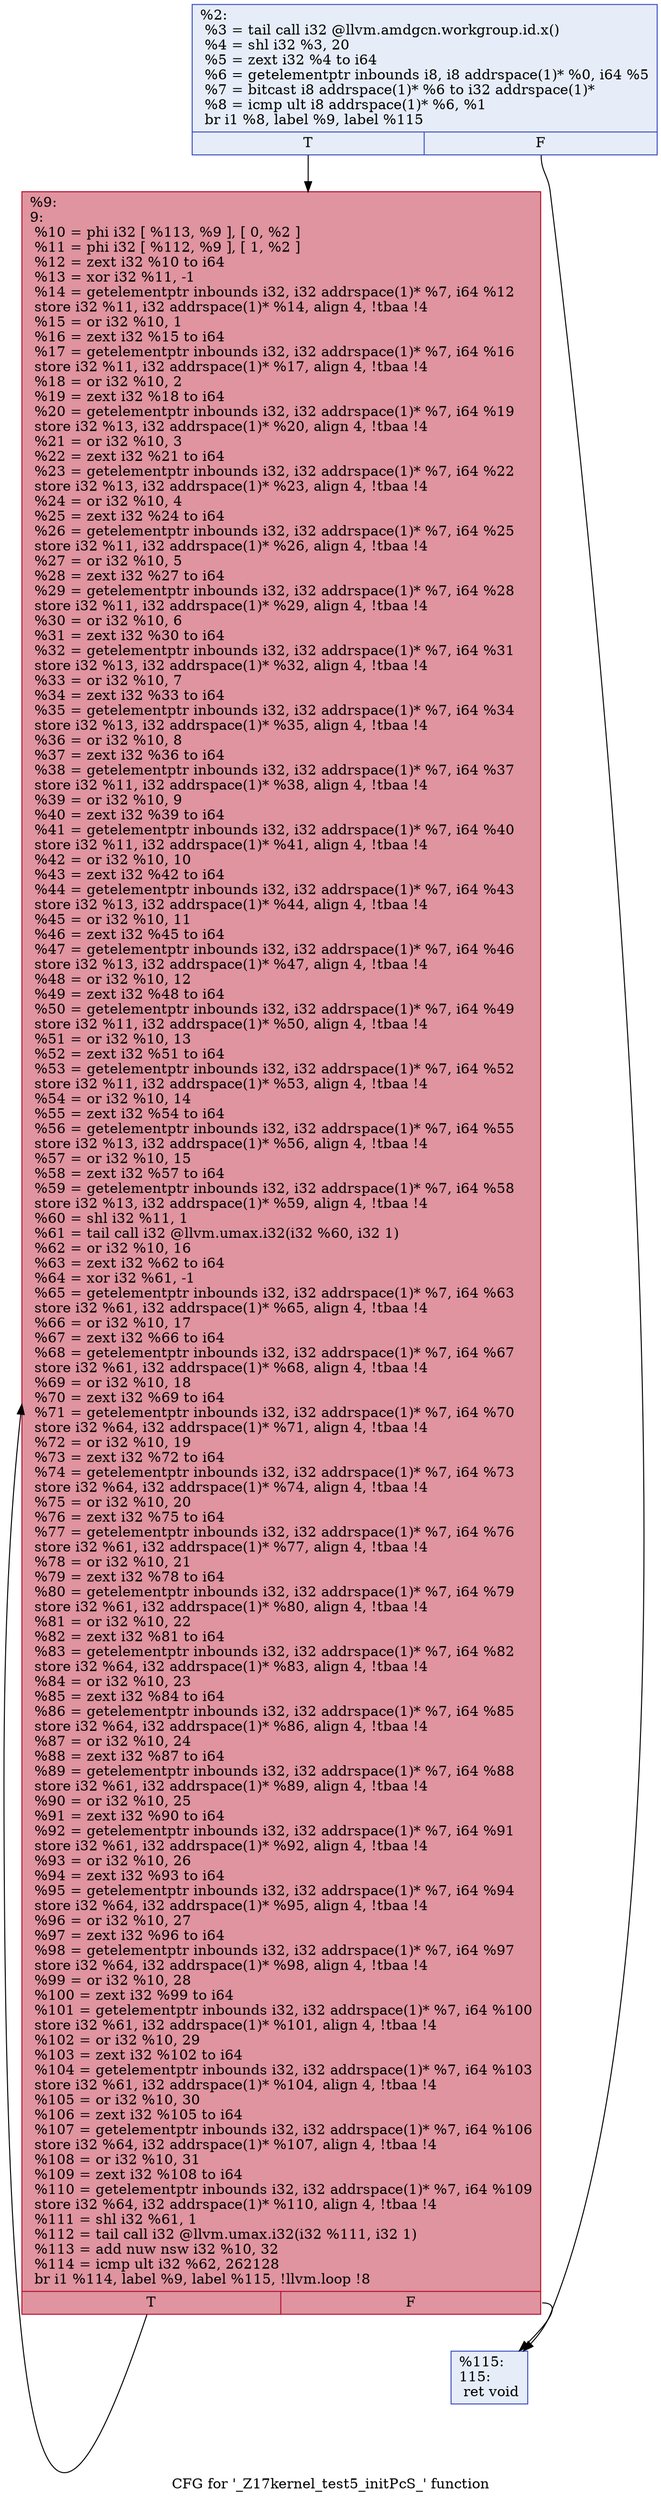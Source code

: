 digraph "CFG for '_Z17kernel_test5_initPcS_' function" {
	label="CFG for '_Z17kernel_test5_initPcS_' function";

	Node0x56fc470 [shape=record,color="#3d50c3ff", style=filled, fillcolor="#c7d7f070",label="{%2:\l  %3 = tail call i32 @llvm.amdgcn.workgroup.id.x()\l  %4 = shl i32 %3, 20\l  %5 = zext i32 %4 to i64\l  %6 = getelementptr inbounds i8, i8 addrspace(1)* %0, i64 %5\l  %7 = bitcast i8 addrspace(1)* %6 to i32 addrspace(1)*\l  %8 = icmp ult i8 addrspace(1)* %6, %1\l  br i1 %8, label %9, label %115\l|{<s0>T|<s1>F}}"];
	Node0x56fc470:s0 -> Node0x56fcd50;
	Node0x56fc470:s1 -> Node0x56fd080;
	Node0x56fcd50 [shape=record,color="#b70d28ff", style=filled, fillcolor="#b70d2870",label="{%9:\l9:                                                \l  %10 = phi i32 [ %113, %9 ], [ 0, %2 ]\l  %11 = phi i32 [ %112, %9 ], [ 1, %2 ]\l  %12 = zext i32 %10 to i64\l  %13 = xor i32 %11, -1\l  %14 = getelementptr inbounds i32, i32 addrspace(1)* %7, i64 %12\l  store i32 %11, i32 addrspace(1)* %14, align 4, !tbaa !4\l  %15 = or i32 %10, 1\l  %16 = zext i32 %15 to i64\l  %17 = getelementptr inbounds i32, i32 addrspace(1)* %7, i64 %16\l  store i32 %11, i32 addrspace(1)* %17, align 4, !tbaa !4\l  %18 = or i32 %10, 2\l  %19 = zext i32 %18 to i64\l  %20 = getelementptr inbounds i32, i32 addrspace(1)* %7, i64 %19\l  store i32 %13, i32 addrspace(1)* %20, align 4, !tbaa !4\l  %21 = or i32 %10, 3\l  %22 = zext i32 %21 to i64\l  %23 = getelementptr inbounds i32, i32 addrspace(1)* %7, i64 %22\l  store i32 %13, i32 addrspace(1)* %23, align 4, !tbaa !4\l  %24 = or i32 %10, 4\l  %25 = zext i32 %24 to i64\l  %26 = getelementptr inbounds i32, i32 addrspace(1)* %7, i64 %25\l  store i32 %11, i32 addrspace(1)* %26, align 4, !tbaa !4\l  %27 = or i32 %10, 5\l  %28 = zext i32 %27 to i64\l  %29 = getelementptr inbounds i32, i32 addrspace(1)* %7, i64 %28\l  store i32 %11, i32 addrspace(1)* %29, align 4, !tbaa !4\l  %30 = or i32 %10, 6\l  %31 = zext i32 %30 to i64\l  %32 = getelementptr inbounds i32, i32 addrspace(1)* %7, i64 %31\l  store i32 %13, i32 addrspace(1)* %32, align 4, !tbaa !4\l  %33 = or i32 %10, 7\l  %34 = zext i32 %33 to i64\l  %35 = getelementptr inbounds i32, i32 addrspace(1)* %7, i64 %34\l  store i32 %13, i32 addrspace(1)* %35, align 4, !tbaa !4\l  %36 = or i32 %10, 8\l  %37 = zext i32 %36 to i64\l  %38 = getelementptr inbounds i32, i32 addrspace(1)* %7, i64 %37\l  store i32 %11, i32 addrspace(1)* %38, align 4, !tbaa !4\l  %39 = or i32 %10, 9\l  %40 = zext i32 %39 to i64\l  %41 = getelementptr inbounds i32, i32 addrspace(1)* %7, i64 %40\l  store i32 %11, i32 addrspace(1)* %41, align 4, !tbaa !4\l  %42 = or i32 %10, 10\l  %43 = zext i32 %42 to i64\l  %44 = getelementptr inbounds i32, i32 addrspace(1)* %7, i64 %43\l  store i32 %13, i32 addrspace(1)* %44, align 4, !tbaa !4\l  %45 = or i32 %10, 11\l  %46 = zext i32 %45 to i64\l  %47 = getelementptr inbounds i32, i32 addrspace(1)* %7, i64 %46\l  store i32 %13, i32 addrspace(1)* %47, align 4, !tbaa !4\l  %48 = or i32 %10, 12\l  %49 = zext i32 %48 to i64\l  %50 = getelementptr inbounds i32, i32 addrspace(1)* %7, i64 %49\l  store i32 %11, i32 addrspace(1)* %50, align 4, !tbaa !4\l  %51 = or i32 %10, 13\l  %52 = zext i32 %51 to i64\l  %53 = getelementptr inbounds i32, i32 addrspace(1)* %7, i64 %52\l  store i32 %11, i32 addrspace(1)* %53, align 4, !tbaa !4\l  %54 = or i32 %10, 14\l  %55 = zext i32 %54 to i64\l  %56 = getelementptr inbounds i32, i32 addrspace(1)* %7, i64 %55\l  store i32 %13, i32 addrspace(1)* %56, align 4, !tbaa !4\l  %57 = or i32 %10, 15\l  %58 = zext i32 %57 to i64\l  %59 = getelementptr inbounds i32, i32 addrspace(1)* %7, i64 %58\l  store i32 %13, i32 addrspace(1)* %59, align 4, !tbaa !4\l  %60 = shl i32 %11, 1\l  %61 = tail call i32 @llvm.umax.i32(i32 %60, i32 1)\l  %62 = or i32 %10, 16\l  %63 = zext i32 %62 to i64\l  %64 = xor i32 %61, -1\l  %65 = getelementptr inbounds i32, i32 addrspace(1)* %7, i64 %63\l  store i32 %61, i32 addrspace(1)* %65, align 4, !tbaa !4\l  %66 = or i32 %10, 17\l  %67 = zext i32 %66 to i64\l  %68 = getelementptr inbounds i32, i32 addrspace(1)* %7, i64 %67\l  store i32 %61, i32 addrspace(1)* %68, align 4, !tbaa !4\l  %69 = or i32 %10, 18\l  %70 = zext i32 %69 to i64\l  %71 = getelementptr inbounds i32, i32 addrspace(1)* %7, i64 %70\l  store i32 %64, i32 addrspace(1)* %71, align 4, !tbaa !4\l  %72 = or i32 %10, 19\l  %73 = zext i32 %72 to i64\l  %74 = getelementptr inbounds i32, i32 addrspace(1)* %7, i64 %73\l  store i32 %64, i32 addrspace(1)* %74, align 4, !tbaa !4\l  %75 = or i32 %10, 20\l  %76 = zext i32 %75 to i64\l  %77 = getelementptr inbounds i32, i32 addrspace(1)* %7, i64 %76\l  store i32 %61, i32 addrspace(1)* %77, align 4, !tbaa !4\l  %78 = or i32 %10, 21\l  %79 = zext i32 %78 to i64\l  %80 = getelementptr inbounds i32, i32 addrspace(1)* %7, i64 %79\l  store i32 %61, i32 addrspace(1)* %80, align 4, !tbaa !4\l  %81 = or i32 %10, 22\l  %82 = zext i32 %81 to i64\l  %83 = getelementptr inbounds i32, i32 addrspace(1)* %7, i64 %82\l  store i32 %64, i32 addrspace(1)* %83, align 4, !tbaa !4\l  %84 = or i32 %10, 23\l  %85 = zext i32 %84 to i64\l  %86 = getelementptr inbounds i32, i32 addrspace(1)* %7, i64 %85\l  store i32 %64, i32 addrspace(1)* %86, align 4, !tbaa !4\l  %87 = or i32 %10, 24\l  %88 = zext i32 %87 to i64\l  %89 = getelementptr inbounds i32, i32 addrspace(1)* %7, i64 %88\l  store i32 %61, i32 addrspace(1)* %89, align 4, !tbaa !4\l  %90 = or i32 %10, 25\l  %91 = zext i32 %90 to i64\l  %92 = getelementptr inbounds i32, i32 addrspace(1)* %7, i64 %91\l  store i32 %61, i32 addrspace(1)* %92, align 4, !tbaa !4\l  %93 = or i32 %10, 26\l  %94 = zext i32 %93 to i64\l  %95 = getelementptr inbounds i32, i32 addrspace(1)* %7, i64 %94\l  store i32 %64, i32 addrspace(1)* %95, align 4, !tbaa !4\l  %96 = or i32 %10, 27\l  %97 = zext i32 %96 to i64\l  %98 = getelementptr inbounds i32, i32 addrspace(1)* %7, i64 %97\l  store i32 %64, i32 addrspace(1)* %98, align 4, !tbaa !4\l  %99 = or i32 %10, 28\l  %100 = zext i32 %99 to i64\l  %101 = getelementptr inbounds i32, i32 addrspace(1)* %7, i64 %100\l  store i32 %61, i32 addrspace(1)* %101, align 4, !tbaa !4\l  %102 = or i32 %10, 29\l  %103 = zext i32 %102 to i64\l  %104 = getelementptr inbounds i32, i32 addrspace(1)* %7, i64 %103\l  store i32 %61, i32 addrspace(1)* %104, align 4, !tbaa !4\l  %105 = or i32 %10, 30\l  %106 = zext i32 %105 to i64\l  %107 = getelementptr inbounds i32, i32 addrspace(1)* %7, i64 %106\l  store i32 %64, i32 addrspace(1)* %107, align 4, !tbaa !4\l  %108 = or i32 %10, 31\l  %109 = zext i32 %108 to i64\l  %110 = getelementptr inbounds i32, i32 addrspace(1)* %7, i64 %109\l  store i32 %64, i32 addrspace(1)* %110, align 4, !tbaa !4\l  %111 = shl i32 %61, 1\l  %112 = tail call i32 @llvm.umax.i32(i32 %111, i32 1)\l  %113 = add nuw nsw i32 %10, 32\l  %114 = icmp ult i32 %62, 262128\l  br i1 %114, label %9, label %115, !llvm.loop !8\l|{<s0>T|<s1>F}}"];
	Node0x56fcd50:s0 -> Node0x56fcd50;
	Node0x56fcd50:s1 -> Node0x56fd080;
	Node0x56fd080 [shape=record,color="#3d50c3ff", style=filled, fillcolor="#c7d7f070",label="{%115:\l115:                                              \l  ret void\l}"];
}
